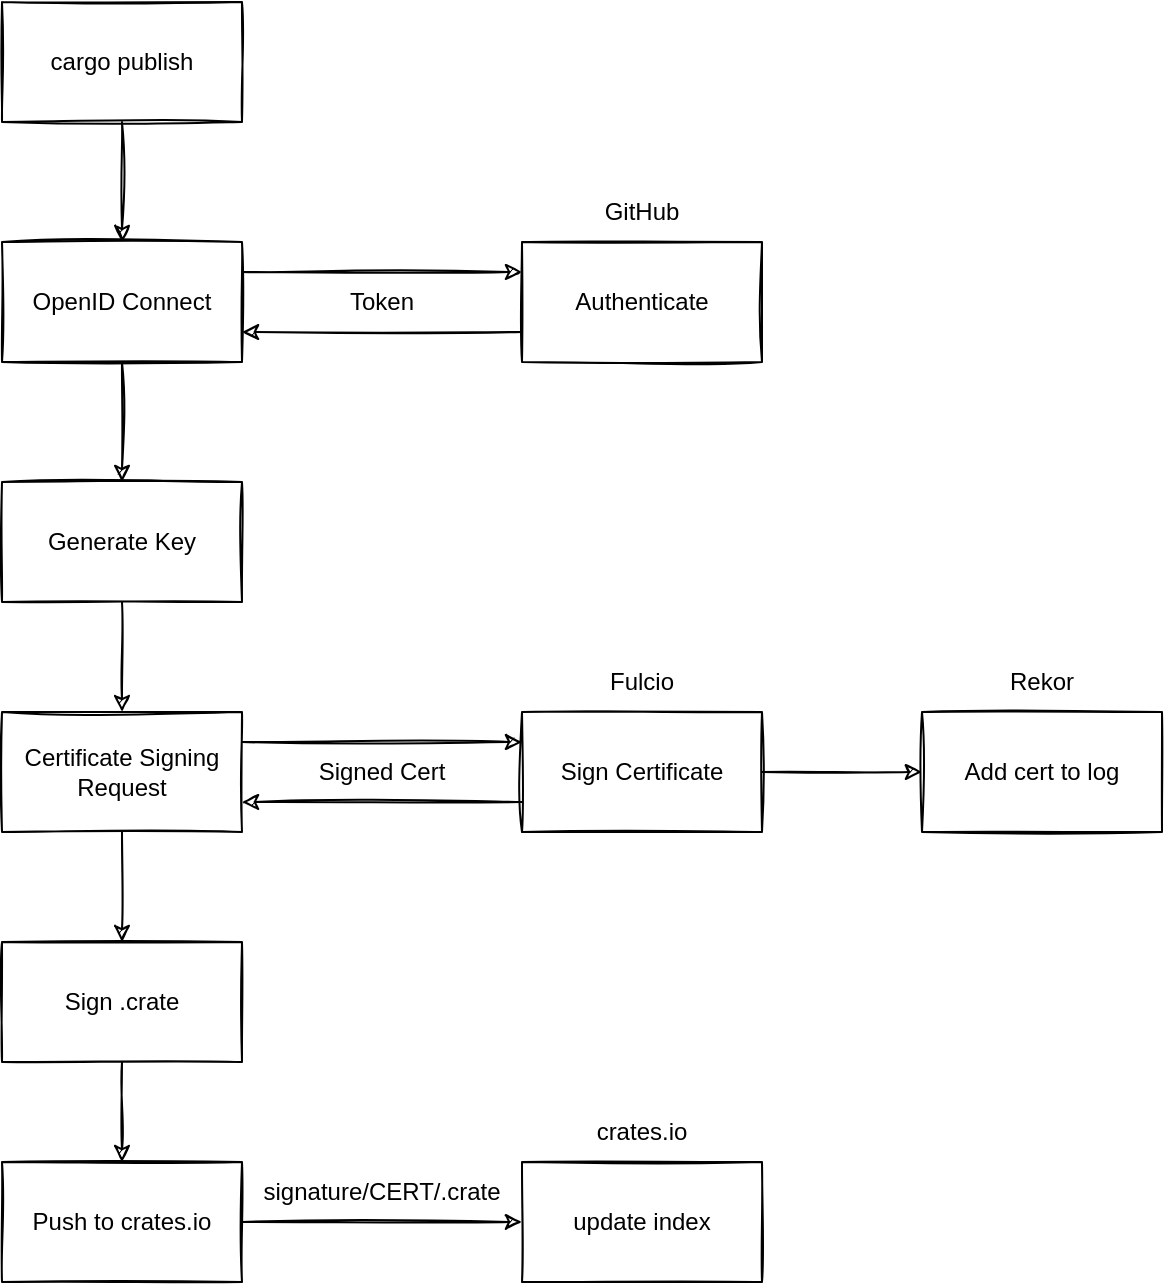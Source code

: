 <mxfile version="19.0.3" type="device" pages="3"><diagram id="BBs5l-Lupjs0hBGA9Q0s" name="publish"><mxGraphModel dx="2426" dy="1451" grid="1" gridSize="10" guides="1" tooltips="1" connect="1" arrows="1" fold="1" page="1" pageScale="1" pageWidth="1100" pageHeight="850" math="0" shadow="0"><root><mxCell id="0"/><mxCell id="1" parent="0"/><mxCell id="9IuhHfaBgDXqN6GG178G-1" value="cargo publish" style="rounded=0;whiteSpace=wrap;html=1;sketch=1;" vertex="1" parent="1"><mxGeometry x="40" y="20" width="120" height="60" as="geometry"/></mxCell><mxCell id="9IuhHfaBgDXqN6GG178G-3" value="OpenID Connect" style="rounded=0;whiteSpace=wrap;html=1;sketch=1;" vertex="1" parent="1"><mxGeometry x="40" y="140" width="120" height="60" as="geometry"/></mxCell><mxCell id="9IuhHfaBgDXqN6GG178G-4" value="Certificate Signing Request" style="rounded=0;whiteSpace=wrap;html=1;sketch=1;" vertex="1" parent="1"><mxGeometry x="40" y="375" width="120" height="60" as="geometry"/></mxCell><mxCell id="9IuhHfaBgDXqN6GG178G-5" value="Sign Certificate" style="rounded=0;whiteSpace=wrap;html=1;sketch=1;" vertex="1" parent="1"><mxGeometry x="300" y="375" width="120" height="60" as="geometry"/></mxCell><mxCell id="9IuhHfaBgDXqN6GG178G-6" value="Add cert to log" style="rounded=0;whiteSpace=wrap;html=1;sketch=1;" vertex="1" parent="1"><mxGeometry x="500" y="375" width="120" height="60" as="geometry"/></mxCell><mxCell id="9IuhHfaBgDXqN6GG178G-7" value="Authenticate" style="rounded=0;whiteSpace=wrap;html=1;sketch=1;" vertex="1" parent="1"><mxGeometry x="300" y="140" width="120" height="60" as="geometry"/></mxCell><mxCell id="9IuhHfaBgDXqN6GG178G-8" value="" style="endArrow=classic;html=1;rounded=0;sketch=1;exitX=1;exitY=0.25;exitDx=0;exitDy=0;entryX=0;entryY=0.25;entryDx=0;entryDy=0;" edge="1" parent="1" source="9IuhHfaBgDXqN6GG178G-3" target="9IuhHfaBgDXqN6GG178G-7"><mxGeometry width="50" height="50" relative="1" as="geometry"><mxPoint x="240" y="375" as="sourcePoint"/><mxPoint x="290" y="325" as="targetPoint"/></mxGeometry></mxCell><mxCell id="9IuhHfaBgDXqN6GG178G-9" value="" style="endArrow=classic;html=1;rounded=0;sketch=1;exitX=0;exitY=0.75;exitDx=0;exitDy=0;entryX=1;entryY=0.75;entryDx=0;entryDy=0;" edge="1" parent="1" source="9IuhHfaBgDXqN6GG178G-7" target="9IuhHfaBgDXqN6GG178G-3"><mxGeometry width="50" height="50" relative="1" as="geometry"><mxPoint x="210" y="389.5" as="sourcePoint"/><mxPoint x="290" y="389.5" as="targetPoint"/></mxGeometry></mxCell><mxCell id="9IuhHfaBgDXqN6GG178G-10" value="Token" style="text;html=1;strokeColor=none;fillColor=none;align=center;verticalAlign=middle;whiteSpace=wrap;rounded=0;sketch=1;" vertex="1" parent="1"><mxGeometry x="200" y="155" width="60" height="30" as="geometry"/></mxCell><mxCell id="9IuhHfaBgDXqN6GG178G-11" value="GitHub" style="text;html=1;strokeColor=none;fillColor=none;align=center;verticalAlign=middle;whiteSpace=wrap;rounded=0;sketch=1;" vertex="1" parent="1"><mxGeometry x="330" y="110" width="60" height="30" as="geometry"/></mxCell><mxCell id="9IuhHfaBgDXqN6GG178G-12" value="Sign .crate" style="rounded=0;whiteSpace=wrap;html=1;sketch=1;" vertex="1" parent="1"><mxGeometry x="40" y="490" width="120" height="60" as="geometry"/></mxCell><mxCell id="9IuhHfaBgDXqN6GG178G-13" value="Push to crates.io" style="rounded=0;whiteSpace=wrap;html=1;sketch=1;" vertex="1" parent="1"><mxGeometry x="40" y="600" width="120" height="60" as="geometry"/></mxCell><mxCell id="9IuhHfaBgDXqN6GG178G-14" value="update index" style="rounded=0;whiteSpace=wrap;html=1;sketch=1;" vertex="1" parent="1"><mxGeometry x="300" y="600" width="120" height="60" as="geometry"/></mxCell><mxCell id="9IuhHfaBgDXqN6GG178G-15" value="crates.io" style="text;html=1;strokeColor=none;fillColor=none;align=center;verticalAlign=middle;whiteSpace=wrap;rounded=0;sketch=1;" vertex="1" parent="1"><mxGeometry x="330" y="570" width="60" height="30" as="geometry"/></mxCell><mxCell id="9IuhHfaBgDXqN6GG178G-17" value="" style="endArrow=classic;html=1;rounded=0;sketch=1;" edge="1" parent="1" source="9IuhHfaBgDXqN6GG178G-1" target="9IuhHfaBgDXqN6GG178G-3"><mxGeometry width="50" height="50" relative="1" as="geometry"><mxPoint x="160" y="550" as="sourcePoint"/><mxPoint x="-160" y="245" as="targetPoint"/></mxGeometry></mxCell><mxCell id="9IuhHfaBgDXqN6GG178G-21" value="" style="endArrow=classic;html=1;rounded=0;sketch=1;entryX=0;entryY=0.25;entryDx=0;entryDy=0;exitX=1;exitY=0.25;exitDx=0;exitDy=0;" edge="1" parent="1" target="9IuhHfaBgDXqN6GG178G-5"><mxGeometry width="50" height="50" relative="1" as="geometry"><mxPoint x="160" y="390" as="sourcePoint"/><mxPoint x="-240" y="435" as="targetPoint"/></mxGeometry></mxCell><mxCell id="9IuhHfaBgDXqN6GG178G-22" value="Fulcio" style="text;html=1;strokeColor=none;fillColor=none;align=center;verticalAlign=middle;whiteSpace=wrap;rounded=0;sketch=1;" vertex="1" parent="1"><mxGeometry x="330" y="345" width="60" height="30" as="geometry"/></mxCell><mxCell id="9IuhHfaBgDXqN6GG178G-23" value="Generate Key" style="rounded=0;whiteSpace=wrap;html=1;sketch=1;" vertex="1" parent="1"><mxGeometry x="40" y="260" width="120" height="60" as="geometry"/></mxCell><mxCell id="9IuhHfaBgDXqN6GG178G-24" value="" style="endArrow=classic;html=1;rounded=0;sketch=1;" edge="1" parent="1" source="9IuhHfaBgDXqN6GG178G-3" target="9IuhHfaBgDXqN6GG178G-23"><mxGeometry width="50" height="50" relative="1" as="geometry"><mxPoint x="110" y="90" as="sourcePoint"/><mxPoint x="110" y="150" as="targetPoint"/></mxGeometry></mxCell><mxCell id="9IuhHfaBgDXqN6GG178G-25" value="" style="endArrow=classic;html=1;rounded=0;sketch=1;exitX=0;exitY=0.75;exitDx=0;exitDy=0;entryX=1;entryY=0.75;entryDx=0;entryDy=0;" edge="1" parent="1" source="9IuhHfaBgDXqN6GG178G-5"><mxGeometry width="50" height="50" relative="1" as="geometry"><mxPoint x="260" y="585" as="sourcePoint"/><mxPoint x="160" y="420" as="targetPoint"/></mxGeometry></mxCell><mxCell id="9IuhHfaBgDXqN6GG178G-26" value="Signed Cert" style="text;html=1;strokeColor=none;fillColor=none;align=center;verticalAlign=middle;whiteSpace=wrap;rounded=0;sketch=1;" vertex="1" parent="1"><mxGeometry x="190" y="390" width="80" height="30" as="geometry"/></mxCell><mxCell id="9IuhHfaBgDXqN6GG178G-28" value="" style="endArrow=classic;html=1;rounded=0;sketch=1;" edge="1" parent="1" source="9IuhHfaBgDXqN6GG178G-23" target="9IuhHfaBgDXqN6GG178G-4"><mxGeometry width="50" height="50" relative="1" as="geometry"><mxPoint x="110" y="210" as="sourcePoint"/><mxPoint y="350" as="targetPoint"/></mxGeometry></mxCell><mxCell id="9IuhHfaBgDXqN6GG178G-29" value="" style="endArrow=classic;html=1;rounded=0;sketch=1;" edge="1" parent="1" source="9IuhHfaBgDXqN6GG178G-4" target="9IuhHfaBgDXqN6GG178G-12"><mxGeometry width="50" height="50" relative="1" as="geometry"><mxPoint x="110" y="330" as="sourcePoint"/><mxPoint x="110" y="385" as="targetPoint"/></mxGeometry></mxCell><mxCell id="9IuhHfaBgDXqN6GG178G-30" value="" style="endArrow=classic;html=1;rounded=0;sketch=1;" edge="1" parent="1" source="9IuhHfaBgDXqN6GG178G-12" target="9IuhHfaBgDXqN6GG178G-13"><mxGeometry width="50" height="50" relative="1" as="geometry"><mxPoint x="110" y="445" as="sourcePoint"/><mxPoint x="110" y="500" as="targetPoint"/></mxGeometry></mxCell><mxCell id="9IuhHfaBgDXqN6GG178G-32" value="signature/CERT/.crate" style="text;html=1;strokeColor=none;fillColor=none;align=center;verticalAlign=middle;whiteSpace=wrap;rounded=0;sketch=1;" vertex="1" parent="1"><mxGeometry x="190" y="600" width="80" height="30" as="geometry"/></mxCell><mxCell id="9IuhHfaBgDXqN6GG178G-33" value="" style="endArrow=classic;html=1;rounded=0;sketch=1;" edge="1" parent="1" source="9IuhHfaBgDXqN6GG178G-13" target="9IuhHfaBgDXqN6GG178G-14"><mxGeometry width="50" height="50" relative="1" as="geometry"><mxPoint x="170" y="600" as="sourcePoint"/><mxPoint x="310" y="600" as="targetPoint"/></mxGeometry></mxCell><mxCell id="9IuhHfaBgDXqN6GG178G-35" value="Rekor" style="text;html=1;strokeColor=none;fillColor=none;align=center;verticalAlign=middle;whiteSpace=wrap;rounded=0;sketch=1;" vertex="1" parent="1"><mxGeometry x="530" y="345" width="60" height="30" as="geometry"/></mxCell><mxCell id="9IuhHfaBgDXqN6GG178G-36" value="" style="endArrow=classic;html=1;rounded=0;sketch=1;" edge="1" parent="1" source="9IuhHfaBgDXqN6GG178G-5" target="9IuhHfaBgDXqN6GG178G-6"><mxGeometry width="50" height="50" relative="1" as="geometry"><mxPoint x="460" y="519.5" as="sourcePoint"/><mxPoint x="600" y="519.5" as="targetPoint"/></mxGeometry></mxCell></root></mxGraphModel></diagram><diagram id="e69pFRMf36yadaSuYdGv" name="verify"><mxGraphModel dx="1718" dy="1028" grid="1" gridSize="10" guides="1" tooltips="1" connect="1" arrows="1" fold="1" page="1" pageScale="1" pageWidth="1100" pageHeight="850" math="0" shadow="0"><root><mxCell id="0"/><mxCell id="1" parent="0"/><mxCell id="XQxSvUfD8tm1_Rbtnp1K-1" value="cargo build/install/check" style="rounded=0;whiteSpace=wrap;html=1;sketch=1;" vertex="1" parent="1"><mxGeometry x="40" y="20" width="120" height="60" as="geometry"/></mxCell><mxCell id="XQxSvUfD8tm1_Rbtnp1K-10" value="crates.io" style="text;html=1;strokeColor=none;fillColor=none;align=center;verticalAlign=middle;whiteSpace=wrap;rounded=0;sketch=1;" vertex="1" parent="1"><mxGeometry x="330" y="120" width="60" height="30" as="geometry"/></mxCell><mxCell id="XQxSvUfD8tm1_Rbtnp1K-12" value="Download .crate and metadata" style="rounded=0;whiteSpace=wrap;html=1;sketch=1;" vertex="1" parent="1"><mxGeometry x="40" y="150" width="120" height="60" as="geometry"/></mxCell><mxCell id="XQxSvUfD8tm1_Rbtnp1K-13" value="index" style="rounded=0;whiteSpace=wrap;html=1;sketch=1;" vertex="1" parent="1"><mxGeometry x="300" y="150" width="120" height="60" as="geometry"/></mxCell><mxCell id="XQxSvUfD8tm1_Rbtnp1K-15" value="" style="endArrow=classic;html=1;rounded=0;sketch=1;" edge="1" parent="1" source="XQxSvUfD8tm1_Rbtnp1K-1" target="XQxSvUfD8tm1_Rbtnp1K-12"><mxGeometry width="50" height="50" relative="1" as="geometry"><mxPoint x="160" y="550" as="sourcePoint"/><mxPoint x="-160" y="245" as="targetPoint"/></mxGeometry></mxCell><mxCell id="XQxSvUfD8tm1_Rbtnp1K-24" value="" style="endArrow=classic;html=1;rounded=0;sketch=1;exitX=0;exitY=0.75;exitDx=0;exitDy=0;entryX=1;entryY=0.75;entryDx=0;entryDy=0;" edge="1" parent="1" source="XQxSvUfD8tm1_Rbtnp1K-13" target="XQxSvUfD8tm1_Rbtnp1K-12"><mxGeometry width="50" height="50" relative="1" as="geometry"><mxPoint x="110" y="445" as="sourcePoint"/><mxPoint x="110" y="500" as="targetPoint"/></mxGeometry></mxCell><mxCell id="XQxSvUfD8tm1_Rbtnp1K-25" value="read index" style="text;html=1;strokeColor=none;fillColor=none;align=center;verticalAlign=middle;whiteSpace=wrap;rounded=0;sketch=1;" vertex="1" parent="1"><mxGeometry x="190" y="165" width="80" height="30" as="geometry"/></mxCell><mxCell id="XQxSvUfD8tm1_Rbtnp1K-26" value="" style="endArrow=classic;html=1;rounded=0;sketch=1;entryX=0;entryY=0.25;entryDx=0;entryDy=0;exitX=1;exitY=0.25;exitDx=0;exitDy=0;" edge="1" parent="1" source="XQxSvUfD8tm1_Rbtnp1K-12" target="XQxSvUfD8tm1_Rbtnp1K-13"><mxGeometry width="50" height="50" relative="1" as="geometry"><mxPoint x="170" y="150" as="sourcePoint"/><mxPoint x="310" y="150" as="targetPoint"/></mxGeometry></mxCell><mxCell id="XQxSvUfD8tm1_Rbtnp1K-30" value="" style="endArrow=classic;html=1;rounded=0;sketch=1;" edge="1" parent="1" source="XQxSvUfD8tm1_Rbtnp1K-12"><mxGeometry width="50" height="50" relative="1" as="geometry"><mxPoint x="50" y="260" as="sourcePoint"/><mxPoint x="100" y="280" as="targetPoint"/></mxGeometry></mxCell><mxCell id="XQxSvUfD8tm1_Rbtnp1K-31" value="log" style="rounded=0;whiteSpace=wrap;html=1;sketch=1;" vertex="1" parent="1"><mxGeometry x="300" y="280" width="120" height="60" as="geometry"/></mxCell><mxCell id="XQxSvUfD8tm1_Rbtnp1K-32" value="Rekor" style="text;html=1;strokeColor=none;fillColor=none;align=center;verticalAlign=middle;whiteSpace=wrap;rounded=0;sketch=1;" vertex="1" parent="1"><mxGeometry x="330" y="250" width="60" height="30" as="geometry"/></mxCell><mxCell id="XQxSvUfD8tm1_Rbtnp1K-37" value="" style="endArrow=classic;html=1;rounded=0;sketch=1;exitX=0;exitY=0.75;exitDx=0;exitDy=0;entryX=1;entryY=0.75;entryDx=0;entryDy=0;" edge="1" parent="1"><mxGeometry width="50" height="50" relative="1" as="geometry"><mxPoint x="300" y="325" as="sourcePoint"/><mxPoint x="160" y="325" as="targetPoint"/></mxGeometry></mxCell><mxCell id="XQxSvUfD8tm1_Rbtnp1K-38" value="find entry" style="text;html=1;strokeColor=none;fillColor=none;align=center;verticalAlign=middle;whiteSpace=wrap;rounded=0;sketch=1;" vertex="1" parent="1"><mxGeometry x="190" y="295" width="80" height="30" as="geometry"/></mxCell><mxCell id="XQxSvUfD8tm1_Rbtnp1K-39" value="" style="endArrow=classic;html=1;rounded=0;sketch=1;entryX=0;entryY=0.25;entryDx=0;entryDy=0;exitX=1;exitY=0.25;exitDx=0;exitDy=0;" edge="1" parent="1"><mxGeometry width="50" height="50" relative="1" as="geometry"><mxPoint x="160" y="295" as="sourcePoint"/><mxPoint x="300" y="295" as="targetPoint"/></mxGeometry></mxCell><mxCell id="XQxSvUfD8tm1_Rbtnp1K-44" value="Verify signature/owner/cert" style="rounded=0;whiteSpace=wrap;html=1;sketch=1;" vertex="1" parent="1"><mxGeometry x="40" y="280" width="120" height="60" as="geometry"/></mxCell></root></mxGraphModel></diagram><diagram id="ruIyfEc-oclwEPjV9mb0" name="crates.io"><mxGraphModel dx="2062" dy="1233" grid="1" gridSize="10" guides="1" tooltips="1" connect="1" arrows="1" fold="1" page="1" pageScale="1" pageWidth="1100" pageHeight="850" math="0" shadow="0"><root><mxCell id="0"/><mxCell id="1" parent="0"/><mxCell id="JMcOD_5hLd7-sJNLEB8Q-1" value="retrieve rekor entry" style="rounded=0;whiteSpace=wrap;html=1;sketch=1;" vertex="1" parent="1"><mxGeometry x="230" y="130" width="120" height="60" as="geometry"/></mxCell><mxCell id="JMcOD_5hLd7-sJNLEB8Q-2" value="crates.io" style="text;html=1;strokeColor=none;fillColor=none;align=center;verticalAlign=middle;whiteSpace=wrap;rounded=0;sketch=1;" vertex="1" parent="1"><mxGeometry x="260" y="100" width="60" height="30" as="geometry"/></mxCell><mxCell id="JMcOD_5hLd7-sJNLEB8Q-3" value="" style="endArrow=classic;html=1;rounded=0;sketch=1;" edge="1" parent="1" target="JMcOD_5hLd7-sJNLEB8Q-1"><mxGeometry width="50" height="50" relative="1" as="geometry"><mxPoint x="120" y="160" as="sourcePoint"/><mxPoint x="100" y="100" as="targetPoint"/></mxGeometry></mxCell><mxCell id="JMcOD_5hLd7-sJNLEB8Q-5" value="cargo publish" style="text;html=1;strokeColor=none;fillColor=none;align=center;verticalAlign=middle;whiteSpace=wrap;rounded=0;sketch=1;" vertex="1" parent="1"><mxGeometry x="140" y="130" width="60" height="30" as="geometry"/></mxCell><mxCell id="1oGSmJg_z0amMxQuPI6W-1" value="log" style="rounded=0;whiteSpace=wrap;html=1;sketch=1;" vertex="1" parent="1"><mxGeometry x="490" y="130" width="120" height="60" as="geometry"/></mxCell><mxCell id="1oGSmJg_z0amMxQuPI6W-2" value="Rekor" style="text;html=1;strokeColor=none;fillColor=none;align=center;verticalAlign=middle;whiteSpace=wrap;rounded=0;sketch=1;" vertex="1" parent="1"><mxGeometry x="520" y="100" width="60" height="30" as="geometry"/></mxCell><mxCell id="1oGSmJg_z0amMxQuPI6W-3" value="" style="endArrow=classic;html=1;rounded=0;sketch=1;exitX=0;exitY=0.75;exitDx=0;exitDy=0;entryX=1;entryY=0.75;entryDx=0;entryDy=0;" edge="1" parent="1"><mxGeometry width="50" height="50" relative="1" as="geometry"><mxPoint x="490" y="175" as="sourcePoint"/><mxPoint x="350" y="175" as="targetPoint"/></mxGeometry></mxCell><mxCell id="1oGSmJg_z0amMxQuPI6W-4" value="find entry" style="text;html=1;strokeColor=none;fillColor=none;align=center;verticalAlign=middle;whiteSpace=wrap;rounded=0;sketch=1;" vertex="1" parent="1"><mxGeometry x="380" y="145" width="80" height="30" as="geometry"/></mxCell><mxCell id="1oGSmJg_z0amMxQuPI6W-5" value="" style="endArrow=classic;html=1;rounded=0;sketch=1;entryX=0;entryY=0.25;entryDx=0;entryDy=0;exitX=1;exitY=0.25;exitDx=0;exitDy=0;" edge="1" parent="1"><mxGeometry width="50" height="50" relative="1" as="geometry"><mxPoint x="350" y="145" as="sourcePoint"/><mxPoint x="490" y="145" as="targetPoint"/></mxGeometry></mxCell><mxCell id="1oGSmJg_z0amMxQuPI6W-6" value="verify owner is covered by cert, verify signature" style="rounded=0;whiteSpace=wrap;html=1;sketch=1;" vertex="1" parent="1"><mxGeometry x="230" y="240" width="120" height="60" as="geometry"/></mxCell><mxCell id="1oGSmJg_z0amMxQuPI6W-7" value="" style="endArrow=classic;html=1;rounded=0;sketch=1;" edge="1" parent="1" source="JMcOD_5hLd7-sJNLEB8Q-1" target="1oGSmJg_z0amMxQuPI6W-6"><mxGeometry width="50" height="50" relative="1" as="geometry"><mxPoint x="130" y="170" as="sourcePoint"/><mxPoint x="240" y="170" as="targetPoint"/></mxGeometry></mxCell><mxCell id="1oGSmJg_z0amMxQuPI6W-8" value="..." style="rounded=0;whiteSpace=wrap;html=1;sketch=1;" vertex="1" parent="1"><mxGeometry x="230" y="350" width="120" height="60" as="geometry"/></mxCell><mxCell id="1oGSmJg_z0amMxQuPI6W-9" value="" style="endArrow=classic;html=1;rounded=0;sketch=1;" edge="1" parent="1" source="1oGSmJg_z0amMxQuPI6W-6" target="1oGSmJg_z0amMxQuPI6W-8"><mxGeometry width="50" height="50" relative="1" as="geometry"><mxPoint x="300" y="200" as="sourcePoint"/><mxPoint x="300" y="250" as="targetPoint"/></mxGeometry></mxCell></root></mxGraphModel></diagram></mxfile>
